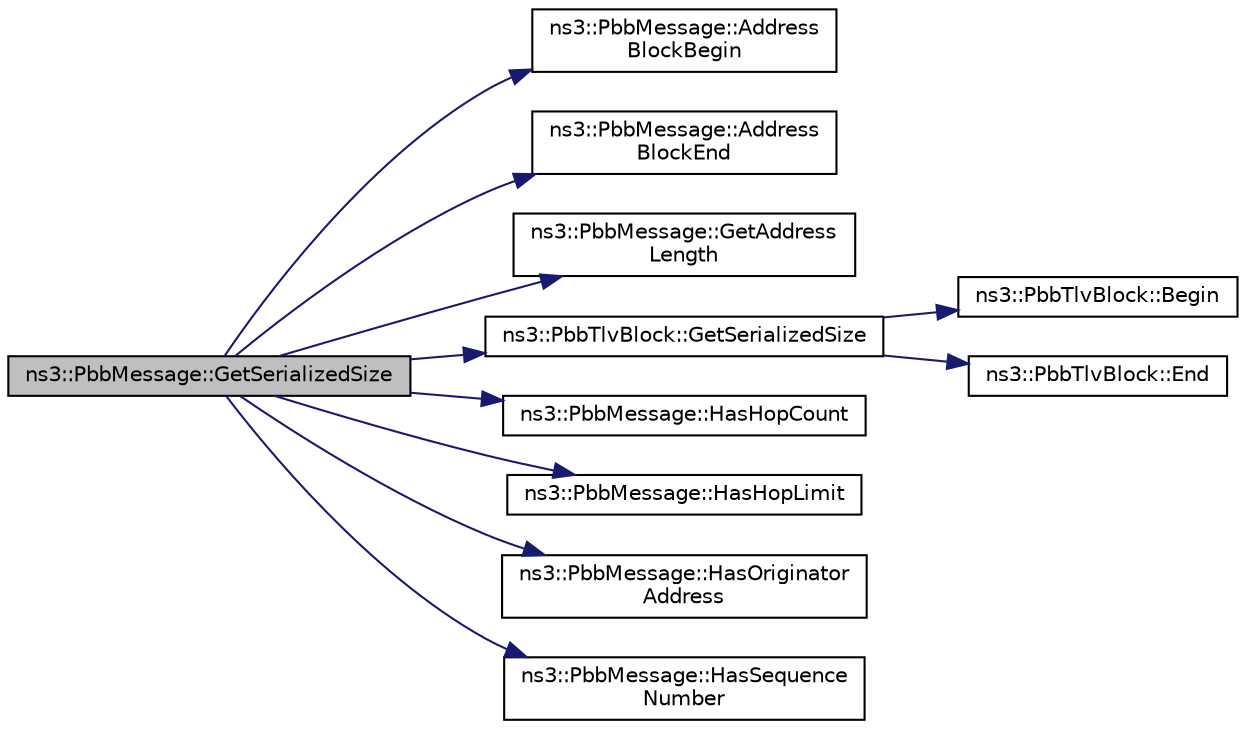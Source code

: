 digraph "ns3::PbbMessage::GetSerializedSize"
{
 // LATEX_PDF_SIZE
  edge [fontname="Helvetica",fontsize="10",labelfontname="Helvetica",labelfontsize="10"];
  node [fontname="Helvetica",fontsize="10",shape=record];
  rankdir="LR";
  Node1 [label="ns3::PbbMessage::GetSerializedSize",height=0.2,width=0.4,color="black", fillcolor="grey75", style="filled", fontcolor="black",tooltip=" "];
  Node1 -> Node2 [color="midnightblue",fontsize="10",style="solid",fontname="Helvetica"];
  Node2 [label="ns3::PbbMessage::Address\lBlockBegin",height=0.2,width=0.4,color="black", fillcolor="white", style="filled",URL="$classns3_1_1_pbb_message.html#a389f90196ba0745c85d0d4c3634a9a7a",tooltip=" "];
  Node1 -> Node3 [color="midnightblue",fontsize="10",style="solid",fontname="Helvetica"];
  Node3 [label="ns3::PbbMessage::Address\lBlockEnd",height=0.2,width=0.4,color="black", fillcolor="white", style="filled",URL="$classns3_1_1_pbb_message.html#a4345c092167c0e61584a7bbe2f5e73cb",tooltip=" "];
  Node1 -> Node4 [color="midnightblue",fontsize="10",style="solid",fontname="Helvetica"];
  Node4 [label="ns3::PbbMessage::GetAddress\lLength",height=0.2,width=0.4,color="black", fillcolor="white", style="filled",URL="$classns3_1_1_pbb_message.html#abc3011e4ca197ddc8ae7a9a1f18d779f",tooltip="Returns address length (IPV4 3 or IPV6 15)"];
  Node1 -> Node5 [color="midnightblue",fontsize="10",style="solid",fontname="Helvetica"];
  Node5 [label="ns3::PbbTlvBlock::GetSerializedSize",height=0.2,width=0.4,color="black", fillcolor="white", style="filled",URL="$classns3_1_1_pbb_tlv_block.html#ac220eb20a34f9cab25045fea26662ecf",tooltip=" "];
  Node5 -> Node6 [color="midnightblue",fontsize="10",style="solid",fontname="Helvetica"];
  Node6 [label="ns3::PbbTlvBlock::Begin",height=0.2,width=0.4,color="black", fillcolor="white", style="filled",URL="$classns3_1_1_pbb_tlv_block.html#acba5eb3e92a600a4efcd087cee4d0768",tooltip=" "];
  Node5 -> Node7 [color="midnightblue",fontsize="10",style="solid",fontname="Helvetica"];
  Node7 [label="ns3::PbbTlvBlock::End",height=0.2,width=0.4,color="black", fillcolor="white", style="filled",URL="$classns3_1_1_pbb_tlv_block.html#a5c9d6c71ab0e3776ee45835b699aae20",tooltip=" "];
  Node1 -> Node8 [color="midnightblue",fontsize="10",style="solid",fontname="Helvetica"];
  Node8 [label="ns3::PbbMessage::HasHopCount",height=0.2,width=0.4,color="black", fillcolor="white", style="filled",URL="$classns3_1_1_pbb_message.html#aafe081fade94f3a34db0074e501f4d12",tooltip="Tests whether or not this message has a hop count."];
  Node1 -> Node9 [color="midnightblue",fontsize="10",style="solid",fontname="Helvetica"];
  Node9 [label="ns3::PbbMessage::HasHopLimit",height=0.2,width=0.4,color="black", fillcolor="white", style="filled",URL="$classns3_1_1_pbb_message.html#a585a6feb908c8f09aecfd30e3e572dd1",tooltip="Tests whether or not this message has a hop limit."];
  Node1 -> Node10 [color="midnightblue",fontsize="10",style="solid",fontname="Helvetica"];
  Node10 [label="ns3::PbbMessage::HasOriginator\lAddress",height=0.2,width=0.4,color="black", fillcolor="white", style="filled",URL="$classns3_1_1_pbb_message.html#a7d9559a0c56c026366de1a4433187f5d",tooltip="Tests whether or not this message has an originator address."];
  Node1 -> Node11 [color="midnightblue",fontsize="10",style="solid",fontname="Helvetica"];
  Node11 [label="ns3::PbbMessage::HasSequence\lNumber",height=0.2,width=0.4,color="black", fillcolor="white", style="filled",URL="$classns3_1_1_pbb_message.html#aa51d7d39c290615aa45c7f480c04925f",tooltip="Tests whether or not this message has a sequence number."];
}
